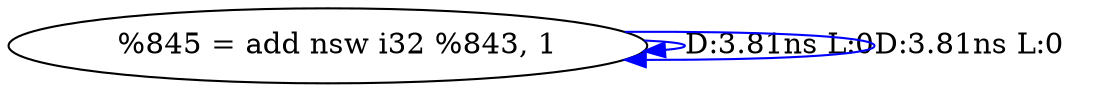 digraph {
Node0x41a0220[label="  %845 = add nsw i32 %843, 1"];
Node0x41a0220 -> Node0x41a0220[label="D:3.81ns L:0",color=blue];
Node0x41a0220 -> Node0x41a0220[label="D:3.81ns L:0",color=blue];
}
